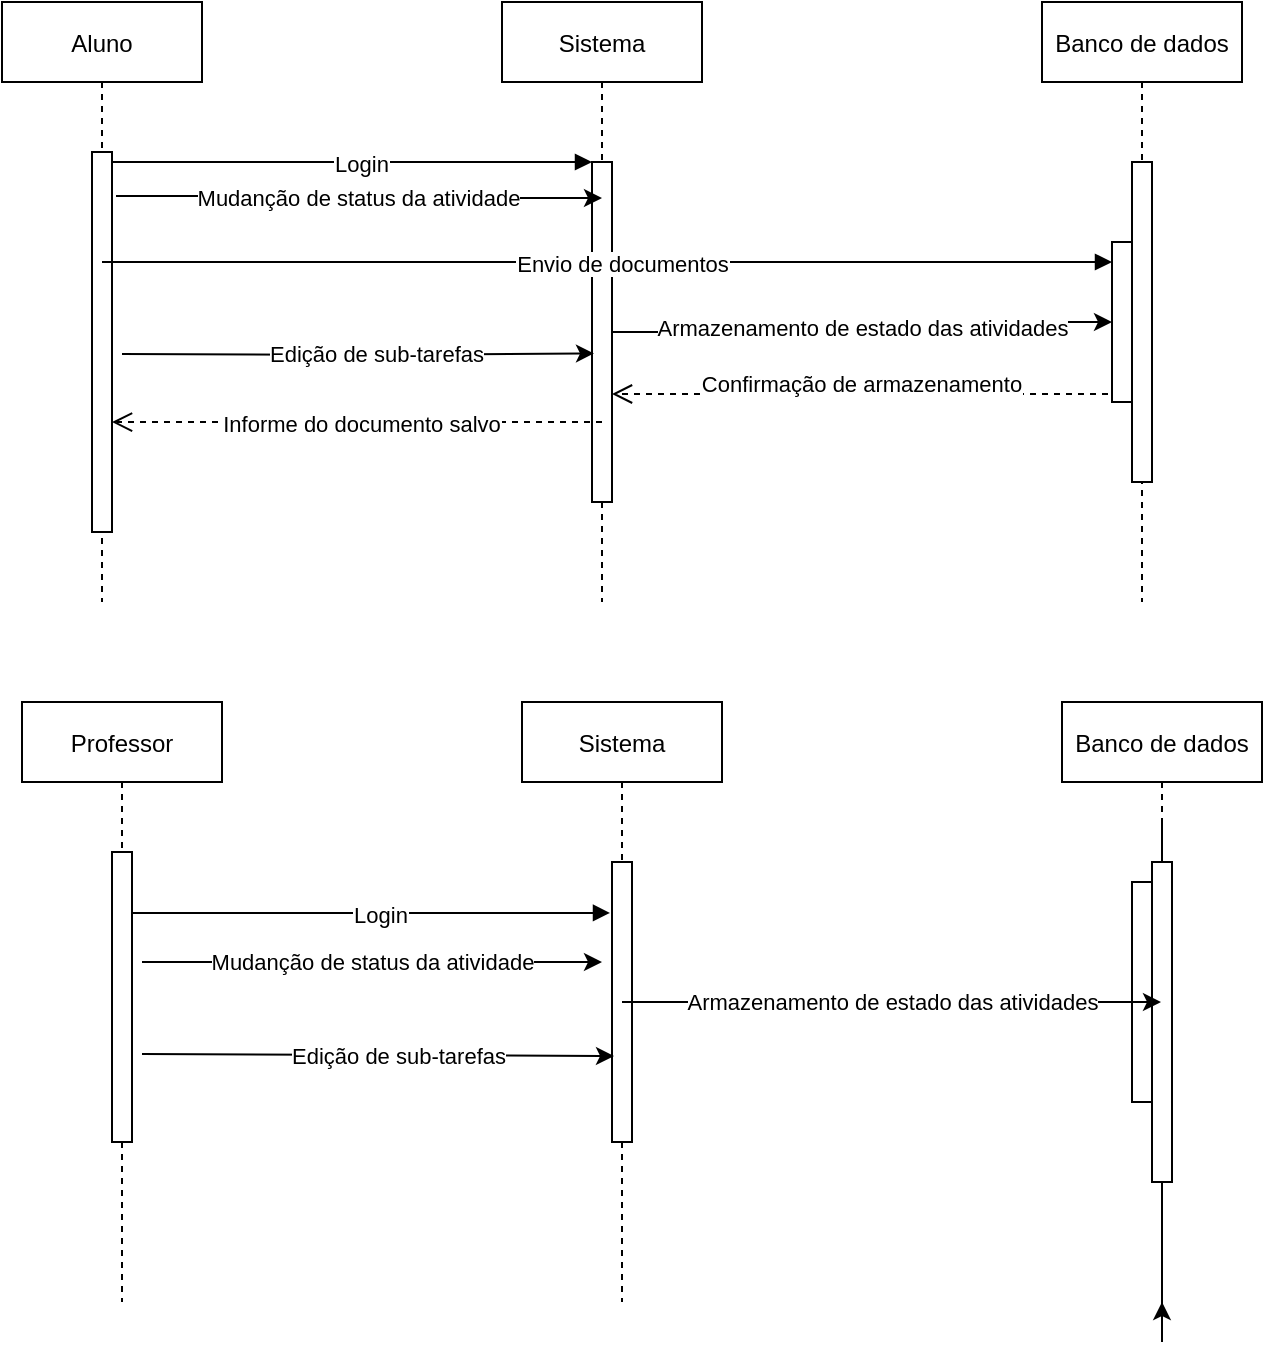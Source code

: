 <mxfile version="17.2.1" type="device"><diagram id="kgpKYQtTHZ0yAKxKKP6v" name="Page-1"><mxGraphModel dx="827" dy="452" grid="1" gridSize="10" guides="1" tooltips="1" connect="1" arrows="1" fold="1" page="1" pageScale="1" pageWidth="850" pageHeight="1100" math="0" shadow="0"><root><mxCell id="0"/><mxCell id="1" parent="0"/><mxCell id="3nuBFxr9cyL0pnOWT2aG-1" value="Aluno" style="shape=umlLifeline;perimeter=lifelinePerimeter;container=1;collapsible=0;recursiveResize=0;rounded=0;shadow=0;strokeWidth=1;size=40;" parent="1" vertex="1"><mxGeometry x="50" y="80" width="100" height="300" as="geometry"/></mxCell><mxCell id="3nuBFxr9cyL0pnOWT2aG-2" value="" style="points=[];perimeter=orthogonalPerimeter;rounded=0;shadow=0;strokeWidth=1;" parent="3nuBFxr9cyL0pnOWT2aG-1" vertex="1"><mxGeometry x="45" y="75" width="10" height="190" as="geometry"/></mxCell><mxCell id="3nuBFxr9cyL0pnOWT2aG-5" value="Sistema" style="shape=umlLifeline;perimeter=lifelinePerimeter;container=1;collapsible=0;recursiveResize=0;rounded=0;shadow=0;strokeWidth=1;" parent="1" vertex="1"><mxGeometry x="300" y="80" width="100" height="300" as="geometry"/></mxCell><mxCell id="3nuBFxr9cyL0pnOWT2aG-6" value="" style="points=[];perimeter=orthogonalPerimeter;rounded=0;shadow=0;strokeWidth=1;" parent="3nuBFxr9cyL0pnOWT2aG-5" vertex="1"><mxGeometry x="45" y="80" width="10" height="170" as="geometry"/></mxCell><mxCell id="3nuBFxr9cyL0pnOWT2aG-8" value="Login" style="verticalAlign=bottom;endArrow=block;entryX=0;entryY=0;shadow=0;strokeWidth=1;" parent="1" source="3nuBFxr9cyL0pnOWT2aG-2" target="3nuBFxr9cyL0pnOWT2aG-6" edge="1"><mxGeometry x="0.042" y="-10" relative="1" as="geometry"><mxPoint x="275" y="160" as="sourcePoint"/><mxPoint as="offset"/></mxGeometry></mxCell><mxCell id="3nuBFxr9cyL0pnOWT2aG-9" value="Envio de documentos" style="verticalAlign=bottom;endArrow=block;shadow=0;strokeWidth=1;entryX=0;entryY=0.125;entryDx=0;entryDy=0;entryPerimeter=0;" parent="1" source="3nuBFxr9cyL0pnOWT2aG-1" target="3nuBFxr9cyL0pnOWT2aG-4" edge="1"><mxGeometry x="0.031" y="-10" relative="1" as="geometry"><mxPoint x="240" y="200" as="sourcePoint"/><mxPoint x="560" y="210" as="targetPoint"/><mxPoint as="offset"/></mxGeometry></mxCell><mxCell id="3nuBFxr9cyL0pnOWT2aG-10" value="Confirmação de armazenamento" style="verticalAlign=bottom;endArrow=open;dashed=1;endSize=8;exitX=1;exitY=0.95;shadow=0;strokeWidth=1;" parent="1" source="3nuBFxr9cyL0pnOWT2aG-4" target="3nuBFxr9cyL0pnOWT2aG-6" edge="1"><mxGeometry x="0.038" y="4" relative="1" as="geometry"><mxPoint x="240" y="257" as="targetPoint"/><mxPoint as="offset"/></mxGeometry></mxCell><mxCell id="pt41QpSNRextLJCOVdoB-1" value="Banco de dados" style="shape=umlLifeline;perimeter=lifelinePerimeter;container=1;collapsible=0;recursiveResize=0;rounded=0;shadow=0;strokeWidth=1;" vertex="1" parent="1"><mxGeometry x="570" y="80" width="100" height="300" as="geometry"/></mxCell><mxCell id="pt41QpSNRextLJCOVdoB-2" value="" style="points=[];perimeter=orthogonalPerimeter;rounded=0;shadow=0;strokeWidth=1;" vertex="1" parent="pt41QpSNRextLJCOVdoB-1"><mxGeometry x="45" y="80" width="10" height="160" as="geometry"/></mxCell><mxCell id="3nuBFxr9cyL0pnOWT2aG-4" value="" style="points=[];perimeter=orthogonalPerimeter;rounded=0;shadow=0;strokeWidth=1;" parent="pt41QpSNRextLJCOVdoB-1" vertex="1"><mxGeometry x="35" y="120" width="10" height="80" as="geometry"/></mxCell><mxCell id="pt41QpSNRextLJCOVdoB-3" value="Mudanção de status da atividade" style="edgeStyle=orthogonalEdgeStyle;rounded=0;orthogonalLoop=1;jettySize=auto;html=1;exitX=1.2;exitY=0.116;exitDx=0;exitDy=0;exitPerimeter=0;entryX=0.5;entryY=0.106;entryDx=0;entryDy=0;entryPerimeter=0;" edge="1" parent="1" source="3nuBFxr9cyL0pnOWT2aG-2" target="3nuBFxr9cyL0pnOWT2aG-6"><mxGeometry relative="1" as="geometry"><mxPoint x="340" y="177" as="targetPoint"/><Array as="points"/></mxGeometry></mxCell><mxCell id="pt41QpSNRextLJCOVdoB-6" style="edgeStyle=orthogonalEdgeStyle;rounded=0;orthogonalLoop=1;jettySize=auto;html=1;entryX=0.1;entryY=0.563;entryDx=0;entryDy=0;entryPerimeter=0;" edge="1" parent="1" target="3nuBFxr9cyL0pnOWT2aG-6"><mxGeometry relative="1" as="geometry"><mxPoint x="110" y="256" as="sourcePoint"/></mxGeometry></mxCell><mxCell id="pt41QpSNRextLJCOVdoB-7" value="Edição de sub-tarefas" style="edgeLabel;html=1;align=center;verticalAlign=middle;resizable=0;points=[];" vertex="1" connectable="0" parent="pt41QpSNRextLJCOVdoB-6"><mxGeometry x="0.083" relative="1" as="geometry"><mxPoint as="offset"/></mxGeometry></mxCell><mxCell id="pt41QpSNRextLJCOVdoB-8" value="Armazenamento de estado das atividades" style="edgeStyle=orthogonalEdgeStyle;rounded=0;orthogonalLoop=1;jettySize=auto;html=1;" edge="1" parent="1" source="3nuBFxr9cyL0pnOWT2aG-6" target="3nuBFxr9cyL0pnOWT2aG-4"><mxGeometry relative="1" as="geometry"/></mxCell><mxCell id="pt41QpSNRextLJCOVdoB-12" value="Informe do documento salvo" style="verticalAlign=bottom;endArrow=open;dashed=1;endSize=8;shadow=0;strokeWidth=1;exitX=0.5;exitY=0.765;exitDx=0;exitDy=0;exitPerimeter=0;" edge="1" parent="1" source="3nuBFxr9cyL0pnOWT2aG-6" target="3nuBFxr9cyL0pnOWT2aG-2"><mxGeometry x="-0.02" y="10" relative="1" as="geometry"><mxPoint x="110" y="290" as="targetPoint"/><mxPoint x="340" y="290" as="sourcePoint"/><mxPoint as="offset"/></mxGeometry></mxCell><mxCell id="pt41QpSNRextLJCOVdoB-28" value="Professor" style="shape=umlLifeline;perimeter=lifelinePerimeter;container=1;collapsible=0;recursiveResize=0;rounded=0;shadow=0;strokeWidth=1;size=40;" vertex="1" parent="1"><mxGeometry x="60" y="430" width="100" height="300" as="geometry"/></mxCell><mxCell id="pt41QpSNRextLJCOVdoB-29" value="" style="points=[];perimeter=orthogonalPerimeter;rounded=0;shadow=0;strokeWidth=1;" vertex="1" parent="pt41QpSNRextLJCOVdoB-28"><mxGeometry x="45" y="75" width="10" height="145" as="geometry"/></mxCell><mxCell id="pt41QpSNRextLJCOVdoB-30" value="Sistema" style="shape=umlLifeline;perimeter=lifelinePerimeter;container=1;collapsible=0;recursiveResize=0;rounded=0;shadow=0;strokeWidth=1;" vertex="1" parent="1"><mxGeometry x="310" y="430" width="100" height="300" as="geometry"/></mxCell><mxCell id="pt41QpSNRextLJCOVdoB-31" value="" style="points=[];perimeter=orthogonalPerimeter;rounded=0;shadow=0;strokeWidth=1;" vertex="1" parent="pt41QpSNRextLJCOVdoB-30"><mxGeometry x="45" y="80" width="10" height="140" as="geometry"/></mxCell><mxCell id="pt41QpSNRextLJCOVdoB-32" value="Login" style="verticalAlign=bottom;endArrow=block;entryX=-0.1;entryY=0.182;shadow=0;strokeWidth=1;entryDx=0;entryDy=0;entryPerimeter=0;" edge="1" parent="1" source="pt41QpSNRextLJCOVdoB-29" target="pt41QpSNRextLJCOVdoB-31"><mxGeometry x="0.042" y="-10" relative="1" as="geometry"><mxPoint x="285" y="510" as="sourcePoint"/><mxPoint as="offset"/></mxGeometry></mxCell><mxCell id="pt41QpSNRextLJCOVdoB-35" value="Banco de dados" style="shape=umlLifeline;perimeter=lifelinePerimeter;container=1;collapsible=0;recursiveResize=0;rounded=0;shadow=0;strokeWidth=1;" vertex="1" parent="1"><mxGeometry x="580" y="430" width="100" height="300" as="geometry"/></mxCell><mxCell id="pt41QpSNRextLJCOVdoB-43" style="edgeStyle=orthogonalEdgeStyle;rounded=0;orthogonalLoop=1;jettySize=auto;html=1;" edge="1" parent="pt41QpSNRextLJCOVdoB-35" source="pt41QpSNRextLJCOVdoB-36" target="pt41QpSNRextLJCOVdoB-35"><mxGeometry relative="1" as="geometry"/></mxCell><mxCell id="pt41QpSNRextLJCOVdoB-36" value="" style="points=[];perimeter=orthogonalPerimeter;rounded=0;shadow=0;strokeWidth=1;" vertex="1" parent="pt41QpSNRextLJCOVdoB-35"><mxGeometry x="45" y="80" width="10" height="160" as="geometry"/></mxCell><mxCell id="pt41QpSNRextLJCOVdoB-37" value="" style="points=[];perimeter=orthogonalPerimeter;rounded=0;shadow=0;strokeWidth=1;" vertex="1" parent="pt41QpSNRextLJCOVdoB-35"><mxGeometry x="35" y="90" width="10" height="110" as="geometry"/></mxCell><mxCell id="pt41QpSNRextLJCOVdoB-38" value="Mudanção de status da atividade" style="edgeStyle=orthogonalEdgeStyle;rounded=0;orthogonalLoop=1;jettySize=auto;html=1;" edge="1" parent="1"><mxGeometry relative="1" as="geometry"><mxPoint x="350" y="560" as="targetPoint"/><Array as="points"/><mxPoint x="120" y="560" as="sourcePoint"/></mxGeometry></mxCell><mxCell id="pt41QpSNRextLJCOVdoB-39" style="edgeStyle=orthogonalEdgeStyle;rounded=0;orthogonalLoop=1;jettySize=auto;html=1;entryX=0.1;entryY=0.693;entryDx=0;entryDy=0;entryPerimeter=0;" edge="1" parent="1" target="pt41QpSNRextLJCOVdoB-31"><mxGeometry relative="1" as="geometry"><mxPoint x="120" y="606" as="sourcePoint"/></mxGeometry></mxCell><mxCell id="pt41QpSNRextLJCOVdoB-40" value="Edição de sub-tarefas" style="edgeLabel;html=1;align=center;verticalAlign=middle;resizable=0;points=[];" vertex="1" connectable="0" parent="pt41QpSNRextLJCOVdoB-39"><mxGeometry x="0.083" relative="1" as="geometry"><mxPoint as="offset"/></mxGeometry></mxCell><mxCell id="pt41QpSNRextLJCOVdoB-41" value="Armazenamento de estado das atividades" style="edgeStyle=orthogonalEdgeStyle;rounded=0;orthogonalLoop=1;jettySize=auto;html=1;" edge="1" parent="1" source="pt41QpSNRextLJCOVdoB-30" target="pt41QpSNRextLJCOVdoB-35"><mxGeometry relative="1" as="geometry"><mxPoint x="490" y="690" as="targetPoint"/></mxGeometry></mxCell></root></mxGraphModel></diagram></mxfile>
